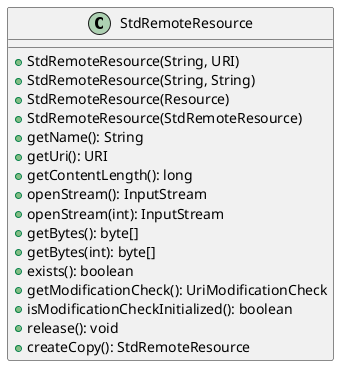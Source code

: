 @startuml

    class StdRemoteResource [[StdRemoteResource.html]] {
        +StdRemoteResource(String, URI)
        +StdRemoteResource(String, String)
        +StdRemoteResource(Resource)
        +StdRemoteResource(StdRemoteResource)
        +getName(): String
        +getUri(): URI
        +getContentLength(): long
        +openStream(): InputStream
        +openStream(int): InputStream
        +getBytes(): byte[]
        +getBytes(int): byte[]
        +exists(): boolean
        +getModificationCheck(): UriModificationCheck
        +isModificationCheckInitialized(): boolean
        +release(): void
        +createCopy(): StdRemoteResource
    }

@enduml
